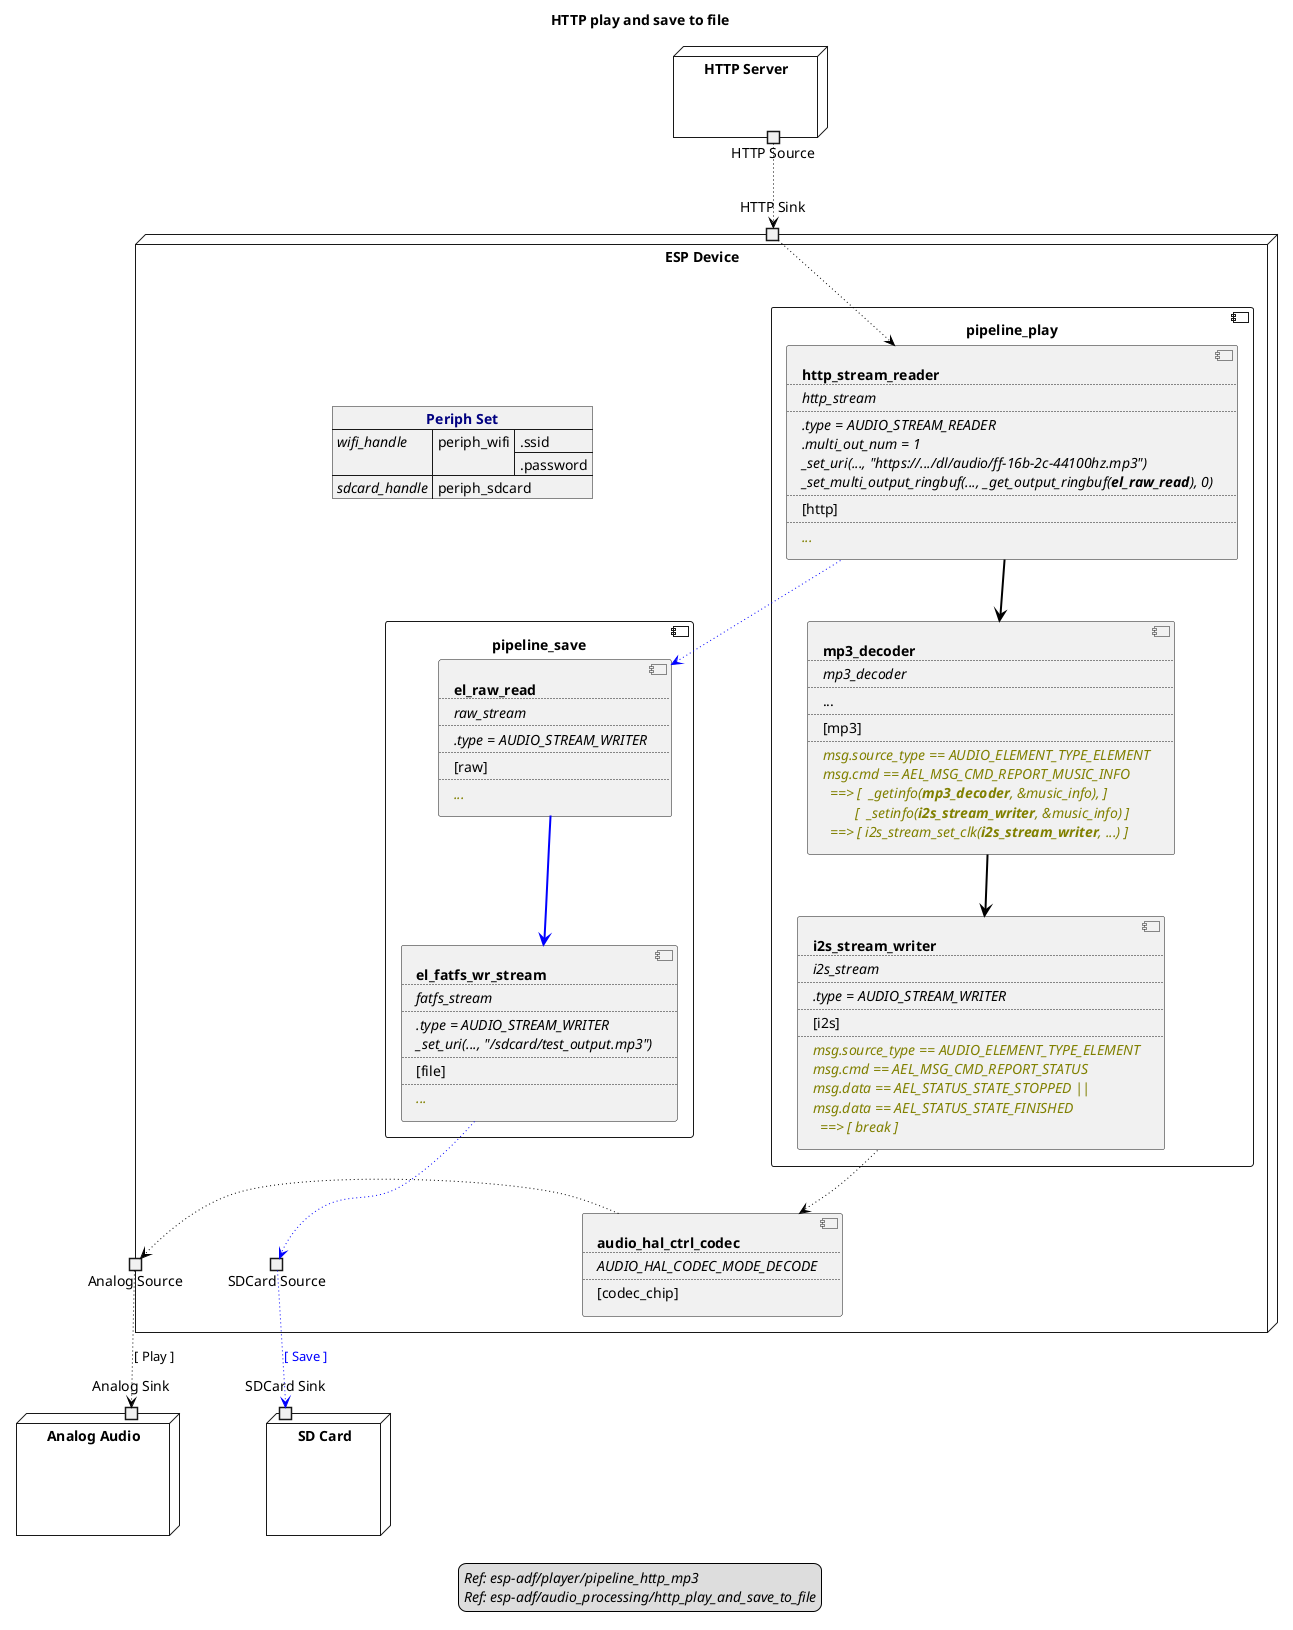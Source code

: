﻿@startuml http_play_and_save_to_file
title HTTP play and save to file
allowmixing

legend
//Ref: esp-adf/player/pipeline_http_mp3//
//Ref: esp-adf/audio_processing/http_play_and_save_to_file//
end legend

node "HTTP Server" as HTTPServer  {
    portout "HTTP Source" as HTTPSource
} 

node "ESP Device" as ESPDevice  {

    json "<b><color navy>Periph Set" as periph_set {
        "<i>wifi_handle" : {
            "periph_wifi" : [".ssid", ".password"]
        },
        "<i>sdcard_handle" : "periph_sdcard"
    }
    
    portin "HTTP Sink" as HTTPSink

    component "pipeline_play" as pipeline_play {

        component HTTPStream [
            <b>http_stream_reader
            ....
            <i>http_stream
            ....
            <i>.type = AUDIO_STREAM_READER
            <i>.multi_out_num = 1
            <i>_set_uri(..., "https://.../dl/audio/ff-16b-2c-44100hz.mp3")
            <i>_set_multi_output_ringbuf(..., _get_output_ringbuf(**el_raw_read**), 0)
            ....
            [http]
            ....
            <i><color olive>...
        ]

        component Mp3Decoder [
            <b>mp3_decoder
            ....
            <i>mp3_decoder
            ....
            ...
            ....
            [mp3]
            ....
            <i><color olive>msg.source_type == AUDIO_ELEMENT_TYPE_ELEMENT
            <i><color olive>msg.cmd == AEL_MSG_CMD_REPORT_MUSIC_INFO
            <i><color olive>  ==> [  _getinfo(**mp3_decoder**, &music_info), ]
            <i><color olive>         [  _setinfo(**i2s_stream_writer**, &music_info) ]
            <i><color olive>  ==> [ i2s_stream_set_clk(**i2s_stream_writer**, ...) ]
        ]

        component I2SStream [
            <b>i2s_stream_writer
            ....
            <i>i2s_stream
            ....
            <i>.type = AUDIO_STREAM_WRITER
            ....
            [i2s]
            ....
            <i><color olive>msg.source_type == AUDIO_ELEMENT_TYPE_ELEMENT
            <i><color olive>msg.cmd == AEL_MSG_CMD_REPORT_STATUS
            <i><color olive>msg.data == AEL_STATUS_STATE_STOPPED ||
            <i><color olive>msg.data == AEL_STATUS_STATE_FINISHED
            <i><color olive>  ==> [ break ]
        ]
    }

    component "pipeline_save" as pipeline_save {

        component el_raw_read [
            <b>el_raw_read
            ....
            <i>raw_stream
            ....
            <i>.type = AUDIO_STREAM_WRITER
            ....
            [raw]
            ....
            <i><color olive>...
        ]

        component el_fatfs_wr_stream [
            <b>el_fatfs_wr_stream
            ....
            <i>fatfs_stream
            ....
            <i>.type = AUDIO_STREAM_WRITER
            <i>_set_uri(..., "/sdcard/test_output.mp3")
            ....
            [file]
            ....
            <i><color olive>...
        ]

    }

    component HALCodec [
        <b>audio_hal_ctrl_codec
        ....
        <i>AUDIO_HAL_CODEC_MODE_DECODE
        ....
        [codec_chip]
    ]

    portout "Analog Source" as AnalogSource
    portout "SDCard Source" as EspSDCardSource
} 

node "Analog Audio" as AnalogAudio  {
    portin "Analog Sink" as AnalogSink
}

node "SD Card" as SDCard  {
    portin "SDCard Sink" as SDCardSink
}

HTTPSource --> HTTPSink         #line:black;line.dotted;text:black

HTTPSink    --> HTTPStream      #line:black;line.dotted;text:black
'play
HTTPStream  --> Mp3Decoder      #line:black;line.bold;text:black
Mp3Decoder --> I2SStream        #line:black;line.bold;text:black
I2SStream  --> HALCodec         #line:black;line.dotted;text:black
HALCodec   --> AnalogSource     #line:black;line.dotted;text:black

AnalogSource --> AnalogSink     #line:black;line.dotted;text:black : [ Play ]

'record
HTTPStream   --> el_raw_read           #line:blue;line.dotted;text:blue
el_raw_read  --> el_fatfs_wr_stream    #line:blue;line.bold;text:blue
el_fatfs_wr_stream --> EspSDCardSource #line:blue;line.dotted;text:blue

EspSDCardSource    --> SDCardSink      #line:blue;line.dotted;text:blue  : [ Save ]

@enduml